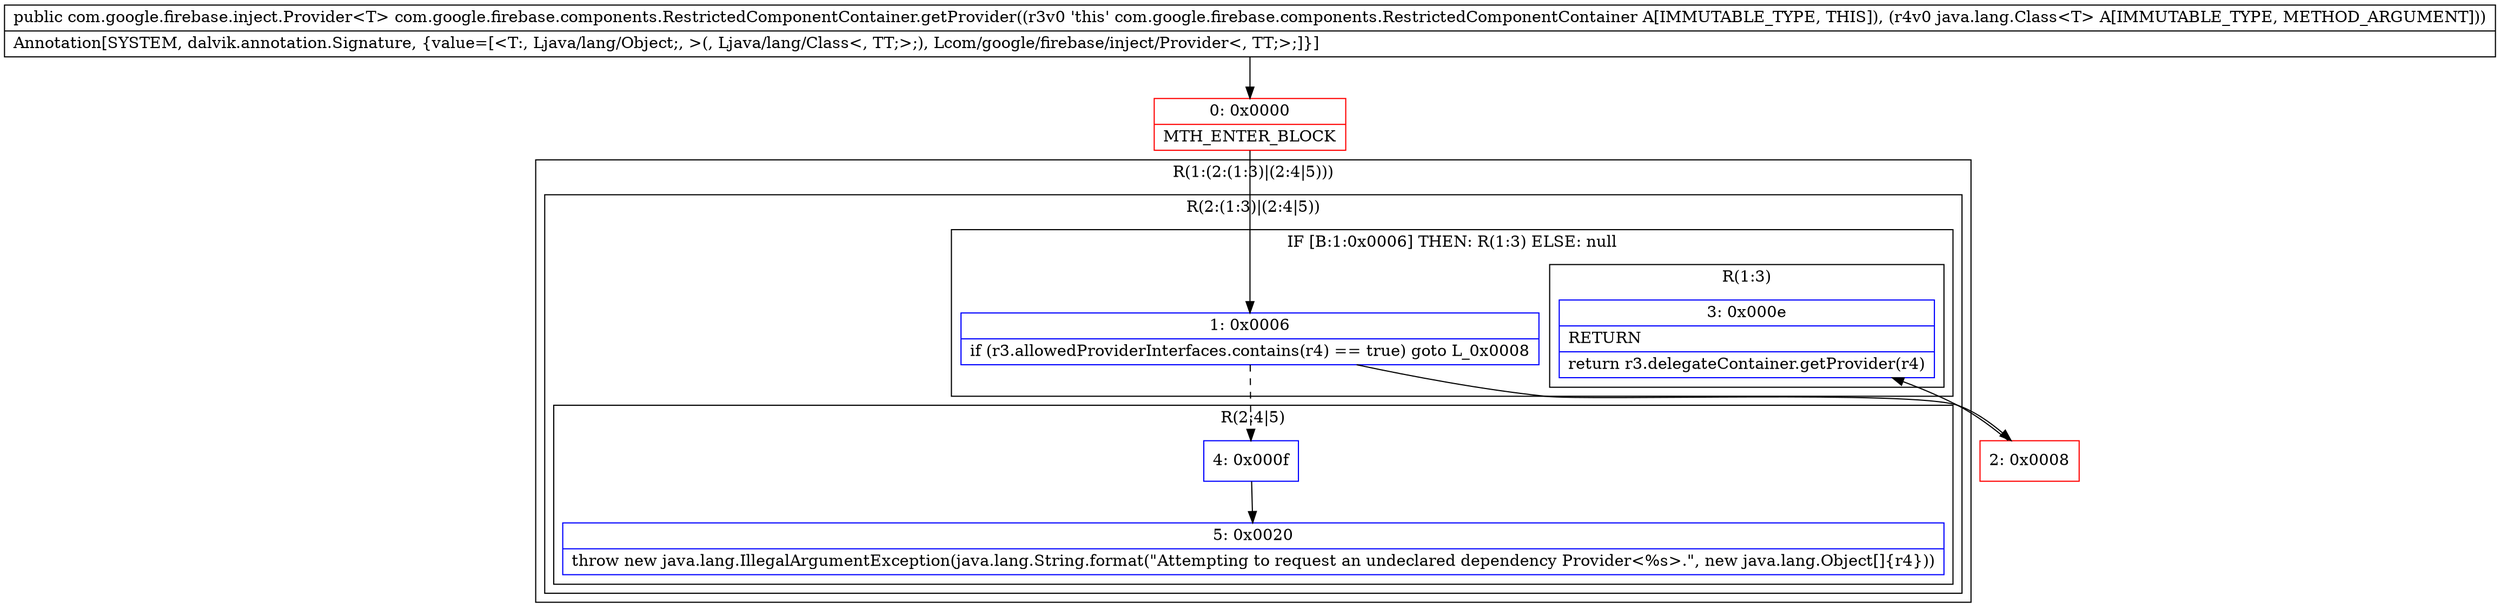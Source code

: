 digraph "CFG forcom.google.firebase.components.RestrictedComponentContainer.getProvider(Ljava\/lang\/Class;)Lcom\/google\/firebase\/inject\/Provider;" {
subgraph cluster_Region_27726015 {
label = "R(1:(2:(1:3)|(2:4|5)))";
node [shape=record,color=blue];
subgraph cluster_Region_1326451466 {
label = "R(2:(1:3)|(2:4|5))";
node [shape=record,color=blue];
subgraph cluster_IfRegion_174663730 {
label = "IF [B:1:0x0006] THEN: R(1:3) ELSE: null";
node [shape=record,color=blue];
Node_1 [shape=record,label="{1\:\ 0x0006|if (r3.allowedProviderInterfaces.contains(r4) == true) goto L_0x0008\l}"];
subgraph cluster_Region_2061200070 {
label = "R(1:3)";
node [shape=record,color=blue];
Node_3 [shape=record,label="{3\:\ 0x000e|RETURN\l|return r3.delegateContainer.getProvider(r4)\l}"];
}
}
subgraph cluster_Region_1128316874 {
label = "R(2:4|5)";
node [shape=record,color=blue];
Node_4 [shape=record,label="{4\:\ 0x000f}"];
Node_5 [shape=record,label="{5\:\ 0x0020|throw new java.lang.IllegalArgumentException(java.lang.String.format(\"Attempting to request an undeclared dependency Provider\<%s\>.\", new java.lang.Object[]\{r4\}))\l}"];
}
}
}
Node_0 [shape=record,color=red,label="{0\:\ 0x0000|MTH_ENTER_BLOCK\l}"];
Node_2 [shape=record,color=red,label="{2\:\ 0x0008}"];
MethodNode[shape=record,label="{public com.google.firebase.inject.Provider\<T\> com.google.firebase.components.RestrictedComponentContainer.getProvider((r3v0 'this' com.google.firebase.components.RestrictedComponentContainer A[IMMUTABLE_TYPE, THIS]), (r4v0 java.lang.Class\<T\> A[IMMUTABLE_TYPE, METHOD_ARGUMENT]))  | Annotation[SYSTEM, dalvik.annotation.Signature, \{value=[\<T:, Ljava\/lang\/Object;, \>(, Ljava\/lang\/Class\<, TT;\>;), Lcom\/google\/firebase\/inject\/Provider\<, TT;\>;]\}]\l}"];
MethodNode -> Node_0;
Node_1 -> Node_2;
Node_1 -> Node_4[style=dashed];
Node_4 -> Node_5;
Node_0 -> Node_1;
Node_2 -> Node_3;
}

